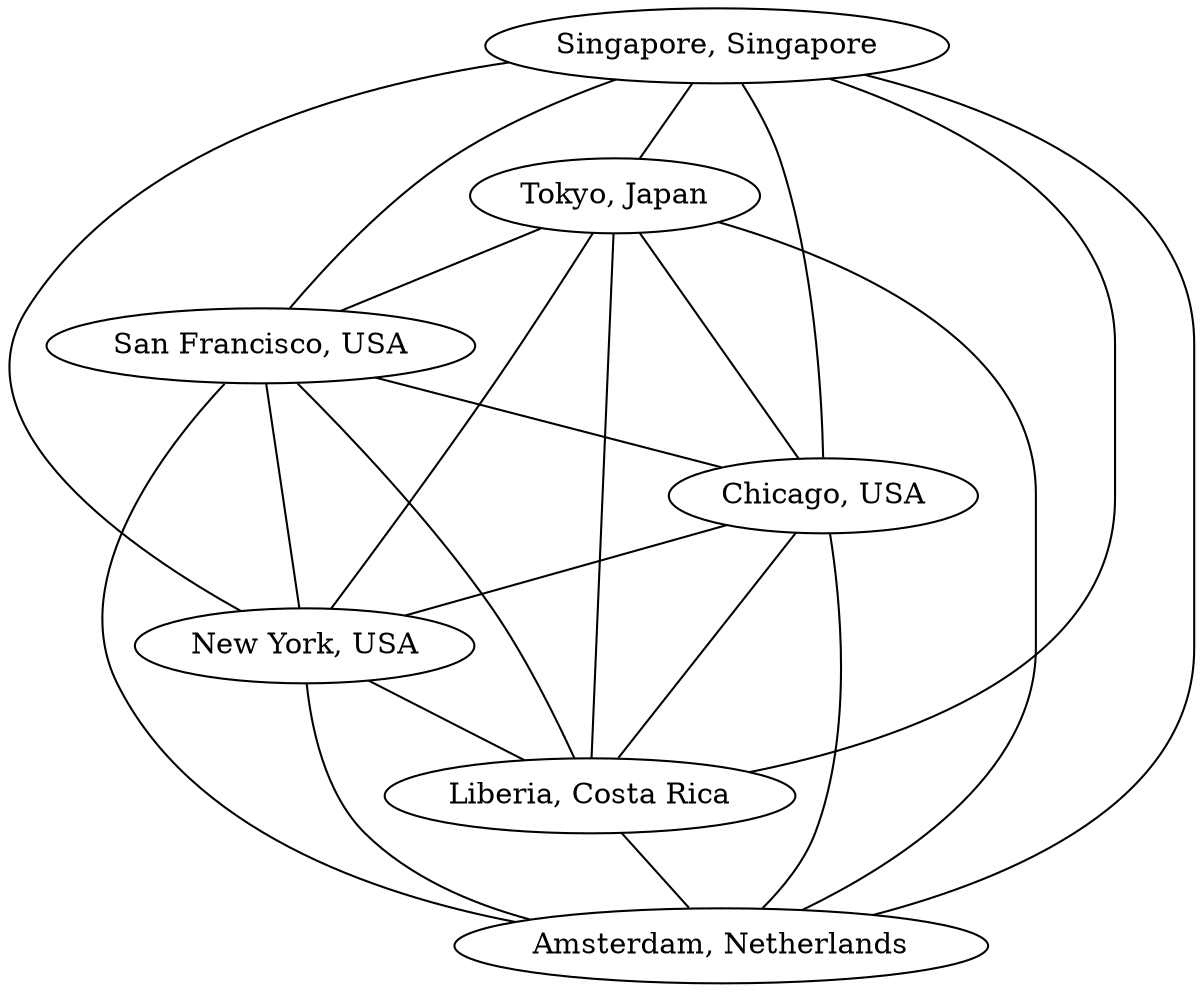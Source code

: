 graph AirportNetwork {

	chicago -- amsterdam [cost=1000];
	chicago -- newYork [cost=500];
	newYork -- amsterdam [cost=1200];
	chicago -- liberia [cost=950];
	liberia -- amsterdam [cost=1400];
	newYork -- liberia [cost=1000];
	sanFrancisco -- newYork [cost=780];
	sanFrancisco -- amsterdam [cost=1230];
	sanFrancisco -- liberia [cost=1300];
	sanFrancisco -- chicago [cost=650];
	singapore -- chicago [cost=2400];
	singapore -- newYork [cost=2500];
	singapore -- amsterdam [cost=1300];
	singapore -- liberia [cost=2900];
	singapore -- sanFrancisco [cost=3100];
	tokyo -- chicago [cost=2090];
	singapore -- tokyo [cost=890];
	tokyo -- amsterdam [cost=780];
	tokyo -- newYork [cost=3060];
	tokyo -- liberia [cost=4000];
	tokyo -- sanFrancisco [cost=3500];
	


	chicago [label="Chicago, USA"];
	newYork [label="New York, USA"];
	amsterdam [label="Amsterdam, Netherlands"];
	liberia [label="Liberia, Costa Rica"];
	sanFrancisco [label="San Francisco, USA"];
	singapore [label="Singapore, Singapore"];
	tokyo [label="Tokyo, Japan"];
	

	


}
